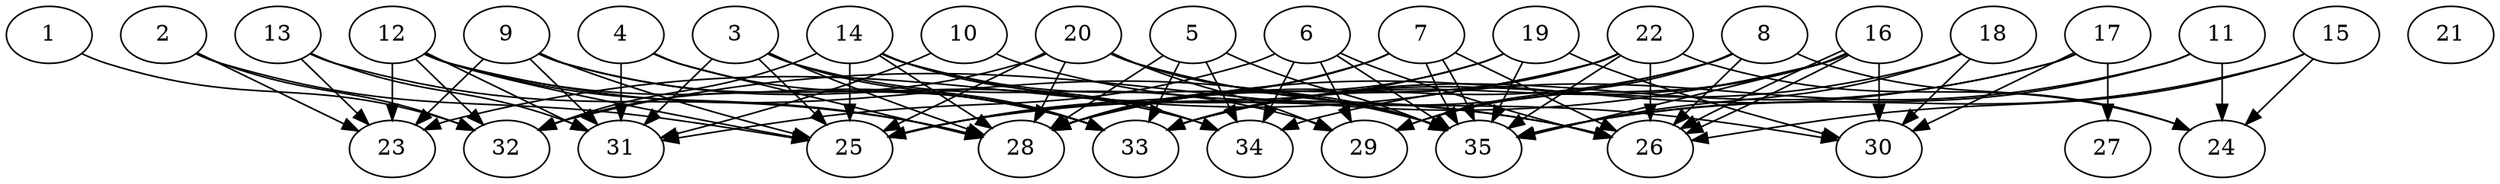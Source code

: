 // DAG automatically generated by daggen at Thu Oct  3 14:05:37 2019
// ./daggen --dot -n 35 --ccr 0.4 --fat 0.9 --regular 0.9 --density 0.6 --mindata 5242880 --maxdata 52428800 
digraph G {
  1 [size="120611840", alpha="0.07", expect_size="48244736"] 
  1 -> 32 [size ="48244736"]
  2 [size="74490880", alpha="0.09", expect_size="29796352"] 
  2 -> 23 [size ="29796352"]
  2 -> 25 [size ="29796352"]
  2 -> 32 [size ="29796352"]
  3 [size="89328640", alpha="0.11", expect_size="35731456"] 
  3 -> 25 [size ="35731456"]
  3 -> 28 [size ="35731456"]
  3 -> 29 [size ="35731456"]
  3 -> 31 [size ="35731456"]
  3 -> 33 [size ="35731456"]
  4 [size="84789760", alpha="0.13", expect_size="33915904"] 
  4 -> 28 [size ="33915904"]
  4 -> 31 [size ="33915904"]
  4 -> 33 [size ="33915904"]
  5 [size="71800320", alpha="0.08", expect_size="28720128"] 
  5 -> 28 [size ="28720128"]
  5 -> 33 [size ="28720128"]
  5 -> 34 [size ="28720128"]
  5 -> 35 [size ="28720128"]
  6 [size="37488640", alpha="0.04", expect_size="14995456"] 
  6 -> 26 [size ="14995456"]
  6 -> 29 [size ="14995456"]
  6 -> 31 [size ="14995456"]
  6 -> 34 [size ="14995456"]
  6 -> 35 [size ="14995456"]
  7 [size="21757440", alpha="0.19", expect_size="8702976"] 
  7 -> 25 [size ="8702976"]
  7 -> 26 [size ="8702976"]
  7 -> 28 [size ="8702976"]
  7 -> 35 [size ="8702976"]
  7 -> 35 [size ="8702976"]
  8 [size="128122880", alpha="0.11", expect_size="51249152"] 
  8 -> 24 [size ="51249152"]
  8 -> 25 [size ="51249152"]
  8 -> 26 [size ="51249152"]
  8 -> 28 [size ="51249152"]
  8 -> 29 [size ="51249152"]
  9 [size="25123840", alpha="0.03", expect_size="10049536"] 
  9 -> 23 [size ="10049536"]
  9 -> 25 [size ="10049536"]
  9 -> 31 [size ="10049536"]
  9 -> 33 [size ="10049536"]
  9 -> 34 [size ="10049536"]
  10 [size="91783680", alpha="0.08", expect_size="36713472"] 
  10 -> 26 [size ="36713472"]
  10 -> 31 [size ="36713472"]
  11 [size="120537600", alpha="0.20", expect_size="48215040"] 
  11 -> 24 [size ="48215040"]
  11 -> 34 [size ="48215040"]
  11 -> 35 [size ="48215040"]
  12 [size="45468160", alpha="0.11", expect_size="18187264"] 
  12 -> 23 [size ="18187264"]
  12 -> 25 [size ="18187264"]
  12 -> 28 [size ="18187264"]
  12 -> 31 [size ="18187264"]
  12 -> 32 [size ="18187264"]
  12 -> 33 [size ="18187264"]
  12 -> 35 [size ="18187264"]
  13 [size="96898560", alpha="0.14", expect_size="38759424"] 
  13 -> 23 [size ="38759424"]
  13 -> 28 [size ="38759424"]
  13 -> 31 [size ="38759424"]
  14 [size="41958400", alpha="0.10", expect_size="16783360"] 
  14 -> 25 [size ="16783360"]
  14 -> 26 [size ="16783360"]
  14 -> 28 [size ="16783360"]
  14 -> 32 [size ="16783360"]
  14 -> 34 [size ="16783360"]
  14 -> 35 [size ="16783360"]
  15 [size="120427520", alpha="0.13", expect_size="48171008"] 
  15 -> 24 [size ="48171008"]
  15 -> 26 [size ="48171008"]
  15 -> 35 [size ="48171008"]
  16 [size="52034560", alpha="0.14", expect_size="20813824"] 
  16 -> 26 [size ="20813824"]
  16 -> 26 [size ="20813824"]
  16 -> 29 [size ="20813824"]
  16 -> 30 [size ="20813824"]
  16 -> 32 [size ="20813824"]
  16 -> 33 [size ="20813824"]
  16 -> 35 [size ="20813824"]
  17 [size="73075200", alpha="0.10", expect_size="29230080"] 
  17 -> 27 [size ="29230080"]
  17 -> 28 [size ="29230080"]
  17 -> 30 [size ="29230080"]
  17 -> 33 [size ="29230080"]
  18 [size="68108800", alpha="0.10", expect_size="27243520"] 
  18 -> 30 [size ="27243520"]
  18 -> 33 [size ="27243520"]
  18 -> 35 [size ="27243520"]
  19 [size="14896640", alpha="0.19", expect_size="5958656"] 
  19 -> 25 [size ="5958656"]
  19 -> 28 [size ="5958656"]
  19 -> 30 [size ="5958656"]
  19 -> 35 [size ="5958656"]
  20 [size="35397120", alpha="0.01", expect_size="14158848"] 
  20 -> 25 [size ="14158848"]
  20 -> 28 [size ="14158848"]
  20 -> 29 [size ="14158848"]
  20 -> 30 [size ="14158848"]
  20 -> 32 [size ="14158848"]
  20 -> 35 [size ="14158848"]
  21 [size="84426240", alpha="0.02", expect_size="33770496"] 
  22 [size="82918400", alpha="0.13", expect_size="33167360"] 
  22 -> 23 [size ="33167360"]
  22 -> 24 [size ="33167360"]
  22 -> 26 [size ="33167360"]
  22 -> 28 [size ="33167360"]
  22 -> 33 [size ="33167360"]
  22 -> 35 [size ="33167360"]
  23 [size="27471360", alpha="0.18", expect_size="10988544"] 
  24 [size="110182400", alpha="0.14", expect_size="44072960"] 
  25 [size="48532480", alpha="0.00", expect_size="19412992"] 
  26 [size="127285760", alpha="0.11", expect_size="50914304"] 
  27 [size="89661440", alpha="0.03", expect_size="35864576"] 
  28 [size="27896320", alpha="0.14", expect_size="11158528"] 
  29 [size="88215040", alpha="0.08", expect_size="35286016"] 
  30 [size="79636480", alpha="0.14", expect_size="31854592"] 
  31 [size="86786560", alpha="0.19", expect_size="34714624"] 
  32 [size="99210240", alpha="0.10", expect_size="39684096"] 
  33 [size="60326400", alpha="0.15", expect_size="24130560"] 
  34 [size="46353920", alpha="0.04", expect_size="18541568"] 
  35 [size="128977920", alpha="0.12", expect_size="51591168"] 
}
